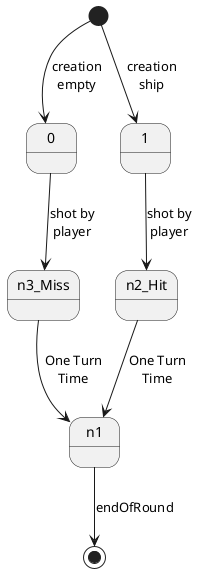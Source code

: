 @startuml

[*] --> 0 : creation\nempty
[*] --> 1 : creation\nship

0 --> n3_Miss : shot by\nplayer
1 --> n2_Hit : shot by\nplayer
n2_Hit --> n1 : One Turn\nTime
n3_Miss --> n1 : One Turn\nTime

n1 --> [*] : endOfRound

@enduml
